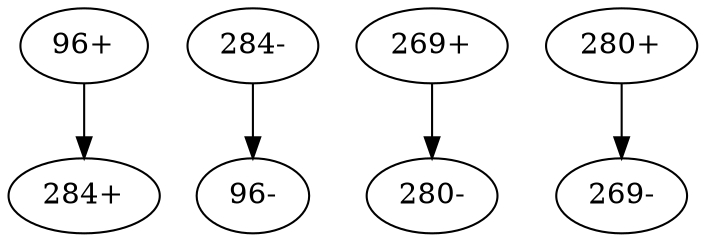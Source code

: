 digraph adj {
graph [k=37]
edge [d=-36]
"96+" [l=10589]
"96-" [l=10589]
"269+" [l=2251]
"269-" [l=2251]
"280+" [l=3944]
"280-" [l=3944]
"284+" [l=5853]
"284-" [l=5853]
"96+" -> "284+" [d=7 e=3.7 n=32]
"269+" -> "280-" [d=-51 e=4.5 n=21]
"280+" -> "269-" [d=-51 e=4.5 n=21]
"284-" -> "96-" [d=7 e=3.7 n=32]
}
